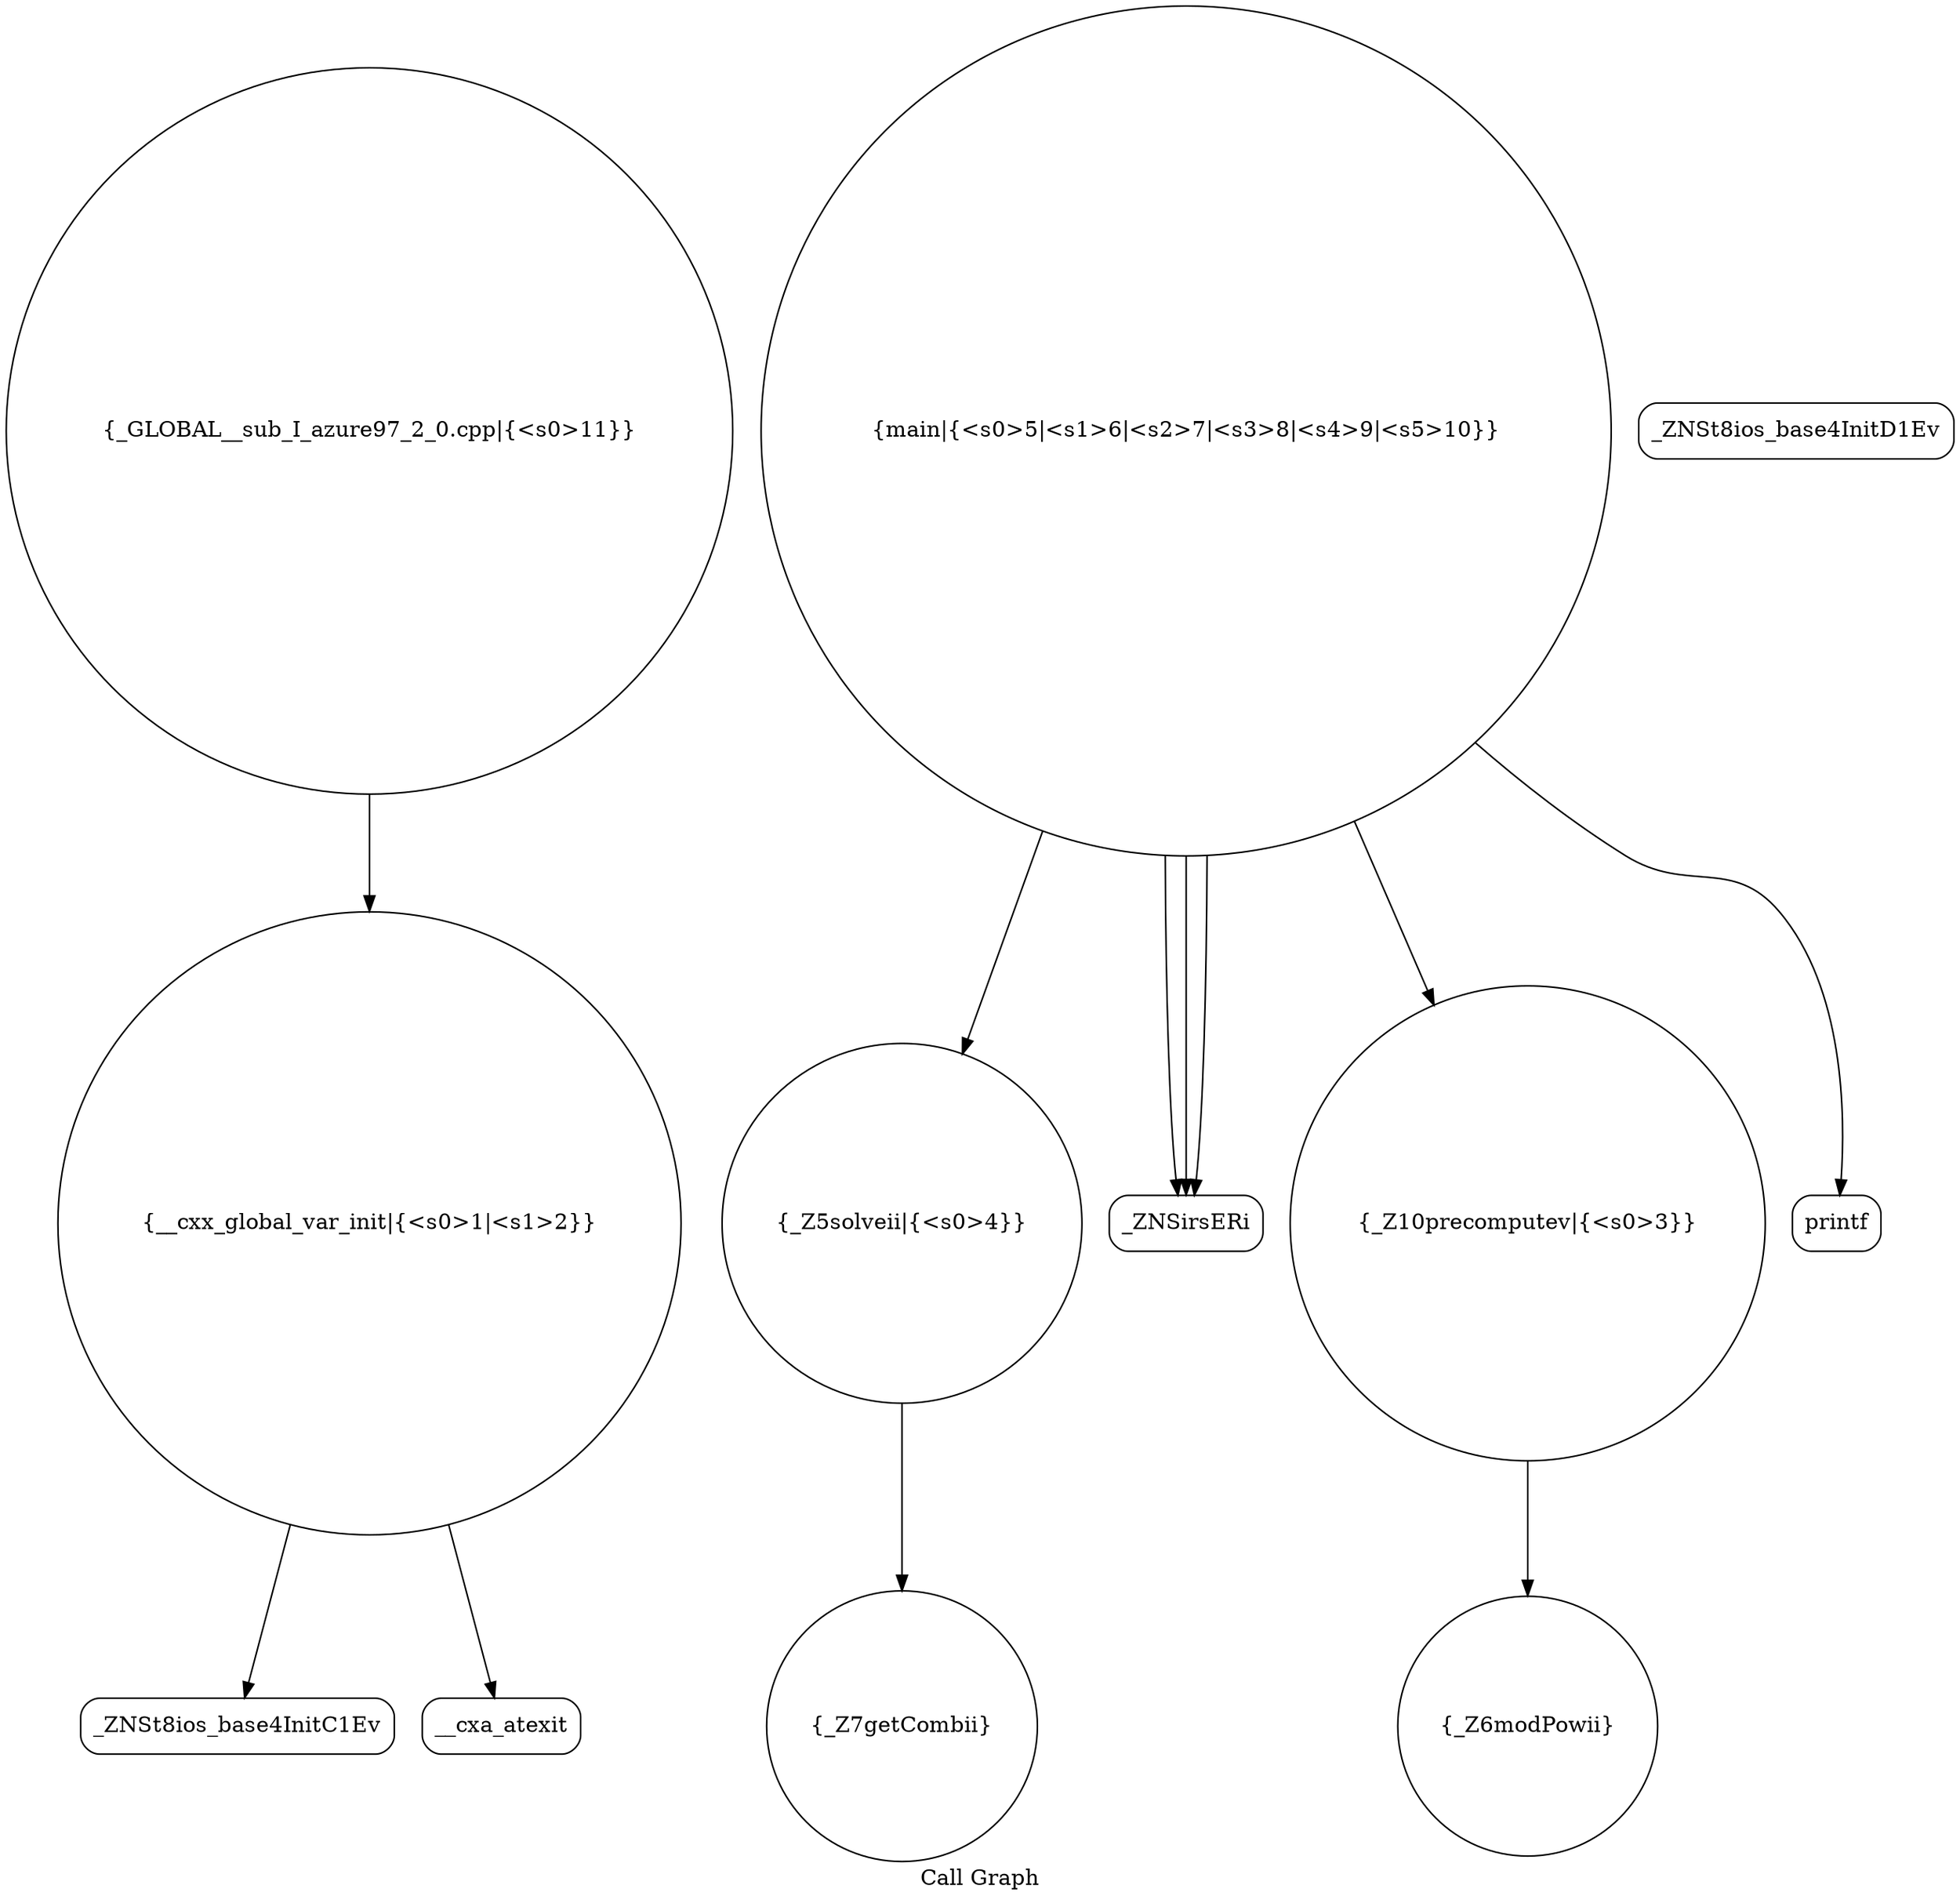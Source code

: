 digraph "Call Graph" {
	label="Call Graph";

	Node0x55e5d3fcede0 [shape=record,shape=circle,label="{__cxx_global_var_init|{<s0>1|<s1>2}}"];
	Node0x55e5d3fcede0:s0 -> Node0x55e5d3fcf270[color=black];
	Node0x55e5d3fcede0:s1 -> Node0x55e5d3fcf370[color=black];
	Node0x55e5d3fcf570 [shape=record,shape=circle,label="{_Z5solveii|{<s0>4}}"];
	Node0x55e5d3fcf570:s0 -> Node0x55e5d3fcf4f0[color=black];
	Node0x55e5d3fcf2f0 [shape=record,shape=Mrecord,label="{_ZNSt8ios_base4InitD1Ev}"];
	Node0x55e5d3fcf670 [shape=record,shape=Mrecord,label="{_ZNSirsERi}"];
	Node0x55e5d3fcf3f0 [shape=record,shape=circle,label="{_Z6modPowii}"];
	Node0x55e5d3fcf770 [shape=record,shape=circle,label="{_GLOBAL__sub_I_azure97_2_0.cpp|{<s0>11}}"];
	Node0x55e5d3fcf770:s0 -> Node0x55e5d3fcede0[color=black];
	Node0x55e5d3fcf4f0 [shape=record,shape=circle,label="{_Z7getCombii}"];
	Node0x55e5d3fcf270 [shape=record,shape=Mrecord,label="{_ZNSt8ios_base4InitC1Ev}"];
	Node0x55e5d3fcf5f0 [shape=record,shape=circle,label="{main|{<s0>5|<s1>6|<s2>7|<s3>8|<s4>9|<s5>10}}"];
	Node0x55e5d3fcf5f0:s0 -> Node0x55e5d3fcf470[color=black];
	Node0x55e5d3fcf5f0:s1 -> Node0x55e5d3fcf670[color=black];
	Node0x55e5d3fcf5f0:s2 -> Node0x55e5d3fcf670[color=black];
	Node0x55e5d3fcf5f0:s3 -> Node0x55e5d3fcf670[color=black];
	Node0x55e5d3fcf5f0:s4 -> Node0x55e5d3fcf570[color=black];
	Node0x55e5d3fcf5f0:s5 -> Node0x55e5d3fcf6f0[color=black];
	Node0x55e5d3fcf370 [shape=record,shape=Mrecord,label="{__cxa_atexit}"];
	Node0x55e5d3fcf6f0 [shape=record,shape=Mrecord,label="{printf}"];
	Node0x55e5d3fcf470 [shape=record,shape=circle,label="{_Z10precomputev|{<s0>3}}"];
	Node0x55e5d3fcf470:s0 -> Node0x55e5d3fcf3f0[color=black];
}

